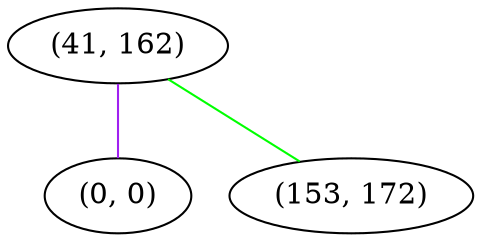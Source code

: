 graph "" {
"(41, 162)";
"(0, 0)";
"(153, 172)";
"(41, 162)" -- "(0, 0)"  [color=purple, key=0, weight=4];
"(41, 162)" -- "(153, 172)"  [color=green, key=0, weight=2];
}
